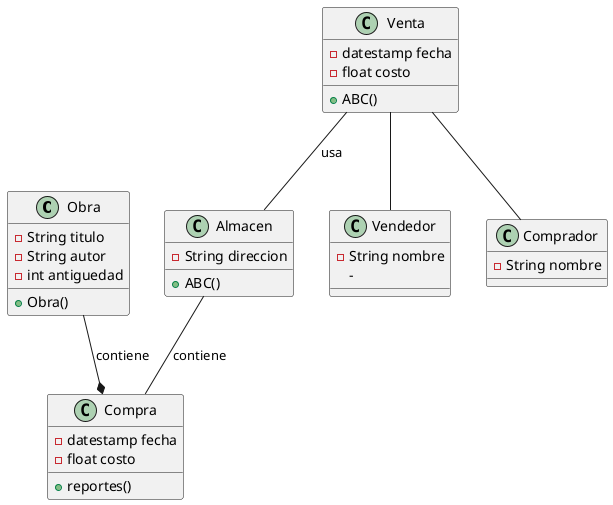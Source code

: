 ''
@startuml
  Class Obra{
    -String titulo
    -String autor
    -int antiguedad

    +Obra()
  }
  Class Compra{
    -datestamp fecha
    -float costo
    +reportes()
  }
  Class Almacen{
    -String direccion

    +ABC()
  }
  Class Venta{
    -datestamp fecha
    -float costo

    +ABC()
  }

  Class Vendedor{
  - String nombre
  -
  }
  Class Comprador{
  -  String nombre
  }
  Obra --* Compra: contiene
  Venta -- Almacen: usa
  Almacen -- Compra: contiene
  Venta -- Comprador
  Venta -- Vendedor
@enduml

